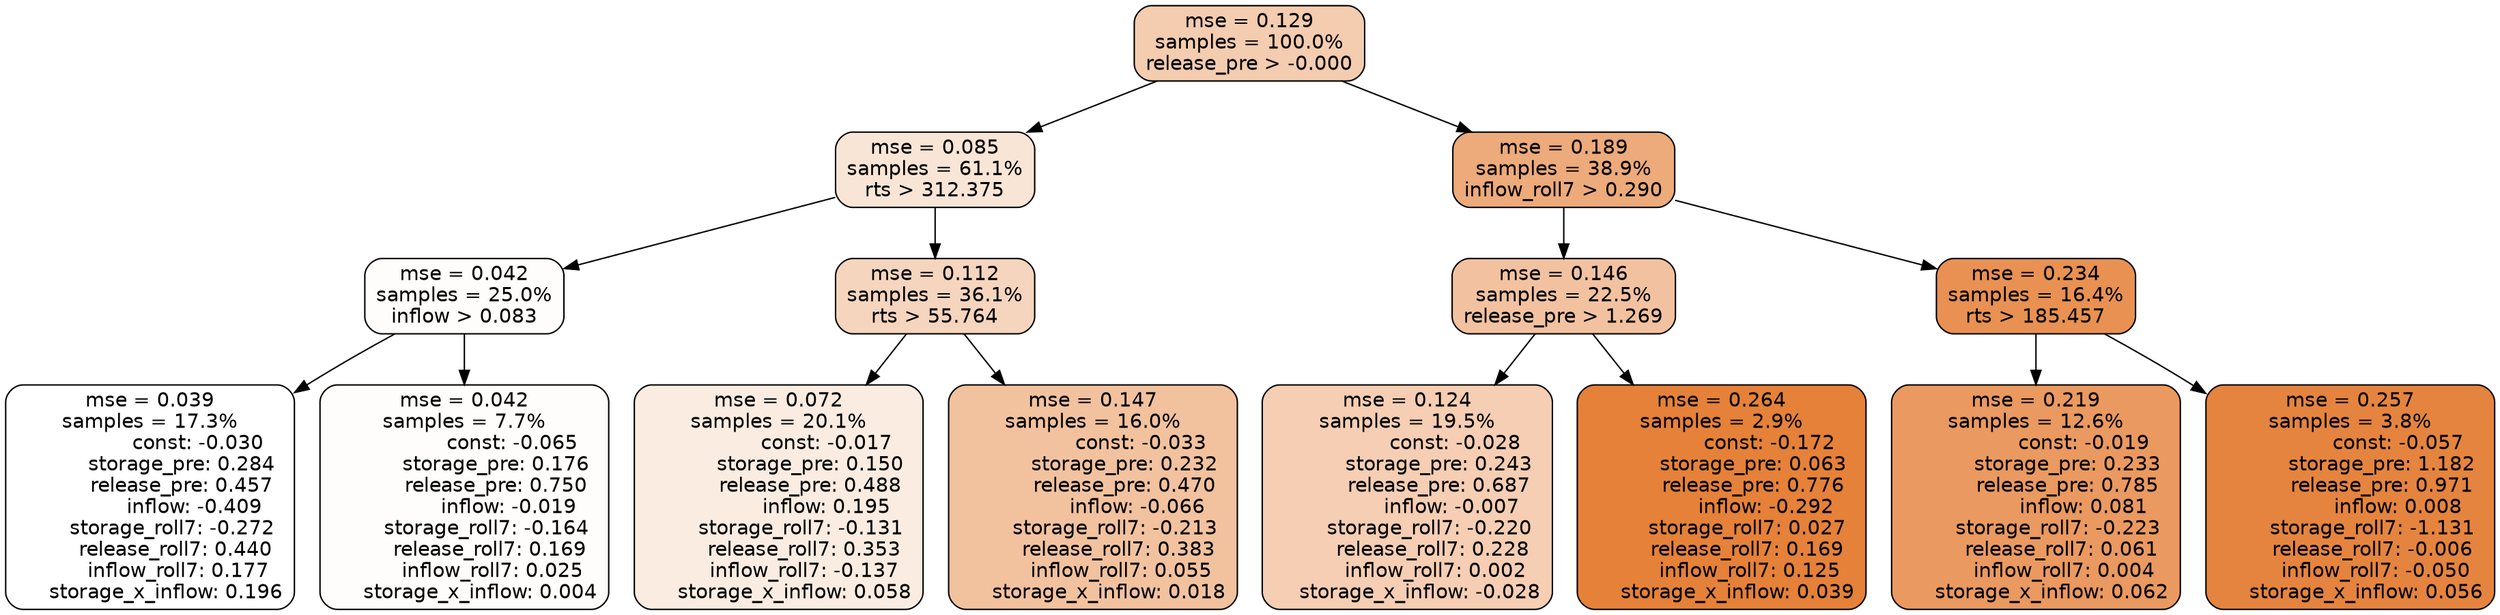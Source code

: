 digraph tree {
node [shape=rectangle, style="filled, rounded", color="black", fontname=helvetica] ;
edge [fontname=helvetica] ;
	"0" [label="mse = 0.129
samples = 100.0%
release_pre > -0.000", fillcolor="#f4ccaf"]
	"1" [label="mse = 0.085
samples = 61.1%
rts > 312.375", fillcolor="#f9e5d6"]
	"8" [label="mse = 0.189
samples = 38.9%
inflow_roll7 > 0.290", fillcolor="#edaa7a"]
	"5" [label="mse = 0.042
samples = 25.0%
inflow > 0.083", fillcolor="#fefdfb"]
	"2" [label="mse = 0.112
samples = 36.1%
rts > 55.764", fillcolor="#f6d5be"]
	"9" [label="mse = 0.146
samples = 22.5%
release_pre > 1.269", fillcolor="#f2c2a0"]
	"12" [label="mse = 0.234
samples = 16.4%
rts > 185.457", fillcolor="#e89152"]
	"6" [label="mse = 0.039
samples = 17.3%
               const: -0.030
          storage_pre: 0.284
          release_pre: 0.457
              inflow: -0.409
       storage_roll7: -0.272
        release_roll7: 0.440
         inflow_roll7: 0.177
     storage_x_inflow: 0.196", fillcolor="#ffffff"]
	"7" [label="mse = 0.042
samples = 7.7%
               const: -0.065
          storage_pre: 0.176
          release_pre: 0.750
              inflow: -0.019
       storage_roll7: -0.164
        release_roll7: 0.169
         inflow_roll7: 0.025
     storage_x_inflow: 0.004", fillcolor="#fefdfc"]
	"3" [label="mse = 0.072
samples = 20.1%
               const: -0.017
          storage_pre: 0.150
          release_pre: 0.488
               inflow: 0.195
       storage_roll7: -0.131
        release_roll7: 0.353
        inflow_roll7: -0.137
     storage_x_inflow: 0.058", fillcolor="#fbece1"]
	"4" [label="mse = 0.147
samples = 16.0%
               const: -0.033
          storage_pre: 0.232
          release_pre: 0.470
              inflow: -0.066
       storage_roll7: -0.213
        release_roll7: 0.383
         inflow_roll7: 0.055
     storage_x_inflow: 0.018", fillcolor="#f2c29f"]
	"10" [label="mse = 0.124
samples = 19.5%
               const: -0.028
          storage_pre: 0.243
          release_pre: 0.687
              inflow: -0.007
       storage_roll7: -0.220
        release_roll7: 0.228
         inflow_roll7: 0.002
    storage_x_inflow: -0.028", fillcolor="#f5ceb3"]
	"11" [label="mse = 0.264
samples = 2.9%
               const: -0.172
          storage_pre: 0.063
          release_pre: 0.776
              inflow: -0.292
        storage_roll7: 0.027
        release_roll7: 0.169
         inflow_roll7: 0.125
     storage_x_inflow: 0.039", fillcolor="#e58139"]
	"13" [label="mse = 0.219
samples = 12.6%
               const: -0.019
          storage_pre: 0.233
          release_pre: 0.785
               inflow: 0.081
       storage_roll7: -0.223
        release_roll7: 0.061
         inflow_roll7: 0.004
     storage_x_inflow: 0.062", fillcolor="#ea9960"]
	"14" [label="mse = 0.257
samples = 3.8%
               const: -0.057
          storage_pre: 1.182
          release_pre: 0.971
               inflow: 0.008
       storage_roll7: -1.131
       release_roll7: -0.006
        inflow_roll7: -0.050
     storage_x_inflow: 0.056", fillcolor="#e5843f"]

	"0" -> "1"
	"0" -> "8"
	"1" -> "2"
	"1" -> "5"
	"8" -> "9"
	"8" -> "12"
	"5" -> "6"
	"5" -> "7"
	"2" -> "3"
	"2" -> "4"
	"9" -> "10"
	"9" -> "11"
	"12" -> "13"
	"12" -> "14"
}